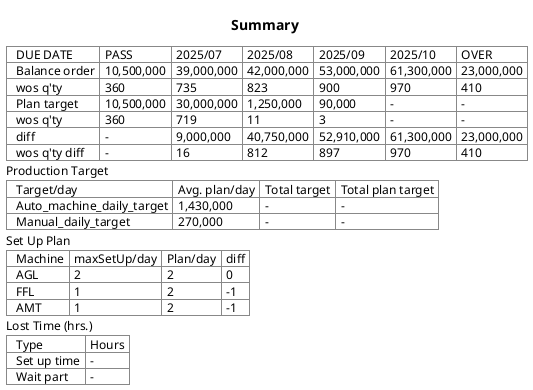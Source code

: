 @startsalt
{
    title Summary

{T#
+ DUE DATE        | PASS       | 2025/07     | 2025/08     | 2025/09     | 2025/10     | OVER
+ Balance order   | 10,500,000 | 39,000,000  | 42,000,000  | 53,000,000  | 61,300,000  | 23,000,000
+ wos q'ty        | 360        | 735         | 823         | 900         | 970         | 410
+ Plan target     | 10,500,000 | 30,000,000  | 1,250,000   | 90,000      | -           | -
+ wos q'ty        | 360        | 719         | 11          | 3           | -           | -
+ diff            | -          | 9,000,000   | 40,750,000  | 52,910,000  | 61,300,000  | 23,000,000
+ wos q'ty diff   | -          | 16          | 812         | 897         | 970         | 410
}
Production Target
{T#
+ Target/day               | Avg. plan/day | Total target | Total plan target
+ Auto_machine_daily_target | 1,430,000     |        -       |  -
+ Manual_daily_target        | 270,000       |       -        | -
}
Set Up Plan
{T#
+ Machine | maxSetUp/day | Plan/day | diff
+ AGL     | 2            | 2        | 0
+ FFL     | 1            | 2        | -1
+ AMT     | 1            | 2        | -1
}
Lost Time (hrs.)
{T#
+ Type           | Hours
+ Set up time    | -
+ Wait part      | -
}
}
@endsalt
